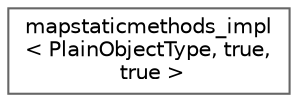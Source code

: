 digraph "类继承关系图"
{
 // LATEX_PDF_SIZE
  bgcolor="transparent";
  edge [fontname=Helvetica,fontsize=10,labelfontname=Helvetica,labelfontsize=10];
  node [fontname=Helvetica,fontsize=10,shape=box,height=0.2,width=0.4];
  rankdir="LR";
  Node0 [id="Node000000",label="mapstaticmethods_impl\l\< PlainObjectType, true,\l true \>",height=0.2,width=0.4,color="grey40", fillcolor="white", style="filled",URL="$structmapstaticmethods__impl_3_01_plain_object_type_00_01true_00_01true_01_4.html",tooltip=" "];
}
